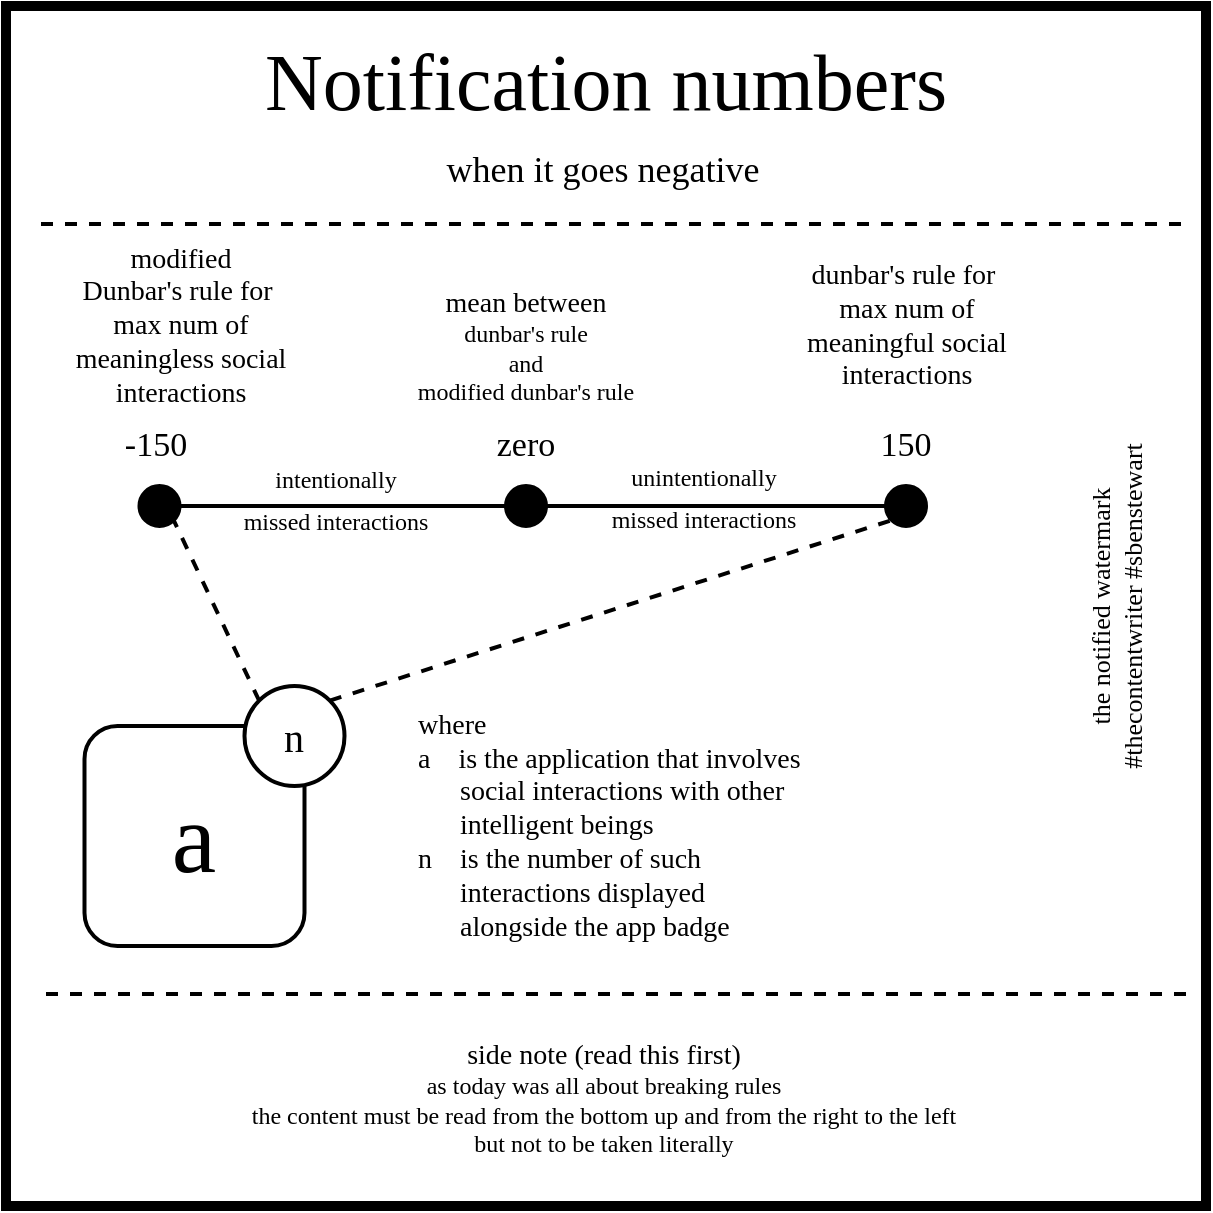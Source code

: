 <mxfile version="12.7.9" type="device"><diagram id="dX7Dphyso45SB9-RoEhv" name="Page-1"><mxGraphModel dx="786" dy="625" grid="1" gridSize="10" guides="1" tooltips="1" connect="1" arrows="1" fold="1" page="1" pageScale="1" pageWidth="827" pageHeight="1169" math="0" shadow="0"><root><mxCell id="0"/><mxCell id="1" parent="0"/><mxCell id="nfxZPmU7g6QgWNAvG-ER-2" value="" style="whiteSpace=wrap;html=1;aspect=fixed;strokeWidth=5;fillColor=none;fontFamily=xkcd;" parent="1" vertex="1"><mxGeometry x="210" y="90" width="600" height="600" as="geometry"/></mxCell><mxCell id="8b6ggLF4gSHIukh4vJdm-18" value="&lt;font&gt;&lt;span style=&quot;font-size: 40px&quot;&gt;Notification numbers&lt;/span&gt;&lt;br&gt;&lt;/font&gt;" style="text;html=1;strokeColor=none;fillColor=none;align=center;verticalAlign=middle;whiteSpace=wrap;rounded=0;fontFamily=xkcd;" parent="1" vertex="1"><mxGeometry x="225" y="118" width="570" height="20" as="geometry"/></mxCell><mxCell id="8b6ggLF4gSHIukh4vJdm-24" value="&lt;font&gt;&lt;span style=&quot;font-size: 18px&quot;&gt;when it goes negative&lt;/span&gt;&lt;br&gt;&lt;/font&gt;" style="text;html=1;strokeColor=none;fillColor=none;align=center;verticalAlign=middle;whiteSpace=wrap;rounded=0;fontFamily=xkcd;" parent="1" vertex="1"><mxGeometry x="249.25" y="162" width="518.5" height="20" as="geometry"/></mxCell><mxCell id="8b6ggLF4gSHIukh4vJdm-30" value="" style="endArrow=none;dashed=1;html=1;strokeWidth=2;" parent="1" edge="1"><mxGeometry width="50" height="50" relative="1" as="geometry"><mxPoint x="797.5" y="199" as="sourcePoint"/><mxPoint x="222.5" y="199" as="targetPoint"/></mxGeometry></mxCell><mxCell id="k-dpR7HA_-HZ3Fbqk2lw-16" value="" style="endArrow=none;dashed=1;html=1;strokeWidth=2;" parent="1" edge="1"><mxGeometry width="50" height="50" relative="1" as="geometry"><mxPoint x="800" y="584" as="sourcePoint"/><mxPoint x="225" y="584" as="targetPoint"/></mxGeometry></mxCell><mxCell id="k-dpR7HA_-HZ3Fbqk2lw-17" value="&lt;font&gt;&lt;span style=&quot;font-size: 14px&quot;&gt;side note (read this first)&lt;/span&gt;&lt;br&gt;as today was all about breaking rules&lt;br&gt;the content must be read from the bottom up and from the right to the left&lt;br&gt;but not to be taken literally&lt;br&gt;&lt;/font&gt;" style="text;html=1;strokeColor=none;fillColor=none;align=center;verticalAlign=middle;whiteSpace=wrap;rounded=0;fontFamily=xkcd;" parent="1" vertex="1"><mxGeometry x="208.5" y="596" width="600" height="80" as="geometry"/></mxCell><mxCell id="euaHSMH8fYii958cPEId-22" style="edgeStyle=orthogonalEdgeStyle;rounded=0;orthogonalLoop=1;jettySize=auto;html=1;exitX=0.5;exitY=1;exitDx=0;exitDy=0;strokeWidth=2;" parent="1" edge="1"><mxGeometry relative="1" as="geometry"><mxPoint x="661" y="451" as="sourcePoint"/><mxPoint x="661" y="451" as="targetPoint"/></mxGeometry></mxCell><mxCell id="pKVuHFSoDqtFi99w7tCS-15" value="&lt;font style=&quot;font-size: 13px&quot;&gt;&lt;font style=&quot;font-size: 13px&quot;&gt;the notified watermark&lt;br&gt;&lt;/font&gt;#thecontentwriter #sbenstewart&lt;br&gt;&lt;/font&gt;" style="text;html=1;strokeColor=none;fillColor=none;align=center;verticalAlign=middle;whiteSpace=wrap;rounded=0;rotation=-90;fontFamily=xkcd;" parent="1" vertex="1"><mxGeometry x="605" y="380" width="320" height="20" as="geometry"/></mxCell><mxCell id="ZIOyLp6ge5_02Phdfb_Y-1" value="&lt;font face=&quot;xkcd&quot; style=&quot;font-size: 50px&quot;&gt;a&lt;/font&gt;" style="whiteSpace=wrap;html=1;aspect=fixed;rounded=1;strokeWidth=2;" vertex="1" parent="1"><mxGeometry x="249.25" y="450" width="110" height="110" as="geometry"/></mxCell><mxCell id="ZIOyLp6ge5_02Phdfb_Y-2" value="&lt;font face=&quot;xkcd&quot; style=&quot;font-size: 20px&quot;&gt;n&lt;/font&gt;" style="ellipse;whiteSpace=wrap;html=1;aspect=fixed;rounded=1;strokeWidth=2;" vertex="1" parent="1"><mxGeometry x="329.25" y="430" width="50" height="50" as="geometry"/></mxCell><mxCell id="ZIOyLp6ge5_02Phdfb_Y-3" value="&lt;font style=&quot;font-size: 14px&quot;&gt;where&lt;br&gt;a&amp;nbsp; &amp;nbsp; is the application that involves&lt;br&gt;&amp;nbsp; &amp;nbsp; &amp;nbsp; social interactions with other&lt;br&gt;&amp;nbsp; &amp;nbsp; &amp;nbsp; intelligent beings&lt;br&gt;n&amp;nbsp; &amp;nbsp; is the number of such&lt;br&gt;&amp;nbsp; &amp;nbsp; &amp;nbsp; interactions displayed&lt;br&gt;&amp;nbsp; &amp;nbsp; &amp;nbsp; alongside the app badge&lt;/font&gt;" style="text;html=1;strokeColor=none;fillColor=none;align=left;verticalAlign=middle;whiteSpace=wrap;rounded=0;fontFamily=xkcd;" vertex="1" parent="1"><mxGeometry x="414" y="430" width="290" height="140" as="geometry"/></mxCell><mxCell id="ZIOyLp6ge5_02Phdfb_Y-5" value="" style="endArrow=none;html=1;strokeWidth=2;fontFamily=xkcd;exitX=0;exitY=0;exitDx=0;exitDy=0;dashed=1;endFill=0;entryX=1;entryY=1;entryDx=0;entryDy=0;" edge="1" parent="1" source="ZIOyLp6ge5_02Phdfb_Y-2" target="ZIOyLp6ge5_02Phdfb_Y-7"><mxGeometry width="50" height="50" relative="1" as="geometry"><mxPoint x="460" y="380" as="sourcePoint"/><mxPoint x="280" y="280" as="targetPoint"/></mxGeometry></mxCell><mxCell id="ZIOyLp6ge5_02Phdfb_Y-6" value="" style="endArrow=none;html=1;strokeWidth=2;fontFamily=xkcd;exitX=1;exitY=0;exitDx=0;exitDy=0;dashed=1;endFill=0;entryX=0;entryY=1;entryDx=0;entryDy=0;" edge="1" parent="1" source="ZIOyLp6ge5_02Phdfb_Y-2" target="ZIOyLp6ge5_02Phdfb_Y-9"><mxGeometry width="50" height="50" relative="1" as="geometry"><mxPoint x="346.572" y="397.322" as="sourcePoint"/><mxPoint x="660" y="270" as="targetPoint"/></mxGeometry></mxCell><mxCell id="ZIOyLp6ge5_02Phdfb_Y-7" value="" style="ellipse;whiteSpace=wrap;html=1;aspect=fixed;rounded=1;strokeWidth=2;fontFamily=xkcd;fillColor=#000000;" vertex="1" parent="1"><mxGeometry x="276.75" y="330" width="20" height="20" as="geometry"/></mxCell><mxCell id="ZIOyLp6ge5_02Phdfb_Y-9" value="" style="ellipse;whiteSpace=wrap;html=1;aspect=fixed;rounded=1;strokeWidth=2;fontFamily=xkcd;fillColor=#000000;" vertex="1" parent="1"><mxGeometry x="650" y="330" width="20" height="20" as="geometry"/></mxCell><mxCell id="ZIOyLp6ge5_02Phdfb_Y-10" value="" style="endArrow=none;html=1;fontFamily=xkcd;strokeWidth=2;" edge="1" parent="1" source="ZIOyLp6ge5_02Phdfb_Y-14" target="ZIOyLp6ge5_02Phdfb_Y-9"><mxGeometry width="50" height="50" relative="1" as="geometry"><mxPoint x="290" y="270" as="sourcePoint"/><mxPoint x="660" y="270" as="targetPoint"/></mxGeometry></mxCell><mxCell id="ZIOyLp6ge5_02Phdfb_Y-14" value="" style="ellipse;whiteSpace=wrap;html=1;aspect=fixed;rounded=1;strokeWidth=2;fontFamily=xkcd;fillColor=#000000;" vertex="1" parent="1"><mxGeometry x="460" y="330" width="20" height="20" as="geometry"/></mxCell><mxCell id="ZIOyLp6ge5_02Phdfb_Y-16" value="zero" style="text;html=1;strokeColor=none;fillColor=none;align=center;verticalAlign=middle;whiteSpace=wrap;rounded=0;fontFamily=xkcd;fontSize=17;" vertex="1" parent="1"><mxGeometry x="450" y="300" width="40" height="20" as="geometry"/></mxCell><mxCell id="ZIOyLp6ge5_02Phdfb_Y-17" value="150" style="text;html=1;strokeColor=none;fillColor=none;align=center;verticalAlign=middle;whiteSpace=wrap;rounded=0;fontFamily=xkcd;fontSize=17;" vertex="1" parent="1"><mxGeometry x="640" y="300" width="40" height="20" as="geometry"/></mxCell><mxCell id="ZIOyLp6ge5_02Phdfb_Y-18" value="-150" style="text;html=1;strokeColor=none;fillColor=none;align=center;verticalAlign=middle;whiteSpace=wrap;rounded=0;fontFamily=xkcd;fontSize=17;" vertex="1" parent="1"><mxGeometry x="264.75" y="300" width="40" height="20" as="geometry"/></mxCell><mxCell id="ZIOyLp6ge5_02Phdfb_Y-19" value="&lt;span style=&quot;font-size: 14px&quot;&gt;dunbar's rule for&amp;nbsp;&lt;br&gt;max num of &lt;br&gt;meaningful social &lt;br&gt;interactions&lt;/span&gt;" style="text;html=1;strokeColor=none;fillColor=none;align=center;verticalAlign=middle;whiteSpace=wrap;rounded=0;fontFamily=xkcd;" vertex="1" parent="1"><mxGeometry x="592.5" y="230" width="135" height="40" as="geometry"/></mxCell><mxCell id="ZIOyLp6ge5_02Phdfb_Y-20" value="&lt;span style=&quot;font-size: 14px&quot;&gt;modified&lt;br&gt;Dunbar's rule for&amp;nbsp;&lt;br&gt;max num of &lt;br&gt;meaningless social &lt;br&gt;interactions&lt;/span&gt;" style="text;html=1;strokeColor=none;fillColor=none;align=center;verticalAlign=middle;whiteSpace=wrap;rounded=0;fontFamily=xkcd;" vertex="1" parent="1"><mxGeometry x="225" y="230" width="145" height="40" as="geometry"/></mxCell><mxCell id="ZIOyLp6ge5_02Phdfb_Y-21" value="&lt;span style=&quot;font-size: 14px&quot;&gt;mean between&lt;br&gt;&lt;/span&gt;dunbar's rule&lt;br&gt;and&lt;br&gt;modified dunbar's rule" style="text;html=1;strokeColor=none;fillColor=none;align=center;verticalAlign=middle;whiteSpace=wrap;rounded=0;fontFamily=xkcd;" vertex="1" parent="1"><mxGeometry x="385" y="240" width="170" height="40" as="geometry"/></mxCell><mxCell id="ZIOyLp6ge5_02Phdfb_Y-22" value="&lt;font style=&quot;font-size: 12px&quot;&gt;unintentionally &lt;br&gt;missed interactions&lt;/font&gt;" style="text;html=1;strokeColor=none;fillColor=none;align=center;verticalAlign=middle;whiteSpace=wrap;rounded=0;fontFamily=xkcd;fontSize=17;" vertex="1" parent="1"><mxGeometry x="489" y="325" width="140" height="20" as="geometry"/></mxCell><mxCell id="ZIOyLp6ge5_02Phdfb_Y-25" value="" style="endArrow=none;html=1;strokeWidth=2;fontFamily=xkcd;fontSize=17;" edge="1" parent="1" source="ZIOyLp6ge5_02Phdfb_Y-7"><mxGeometry width="50" height="50" relative="1" as="geometry"><mxPoint x="360" y="430" as="sourcePoint"/><mxPoint x="470" y="340" as="targetPoint"/></mxGeometry></mxCell><mxCell id="ZIOyLp6ge5_02Phdfb_Y-26" value="&lt;font style=&quot;font-size: 12px&quot;&gt;intentionally &lt;br&gt;missed interactions&lt;/font&gt;" style="text;html=1;strokeColor=none;fillColor=none;align=center;verticalAlign=middle;whiteSpace=wrap;rounded=0;fontFamily=xkcd;fontSize=17;" vertex="1" parent="1"><mxGeometry x="304.75" y="326" width="140" height="20" as="geometry"/></mxCell></root></mxGraphModel></diagram></mxfile>